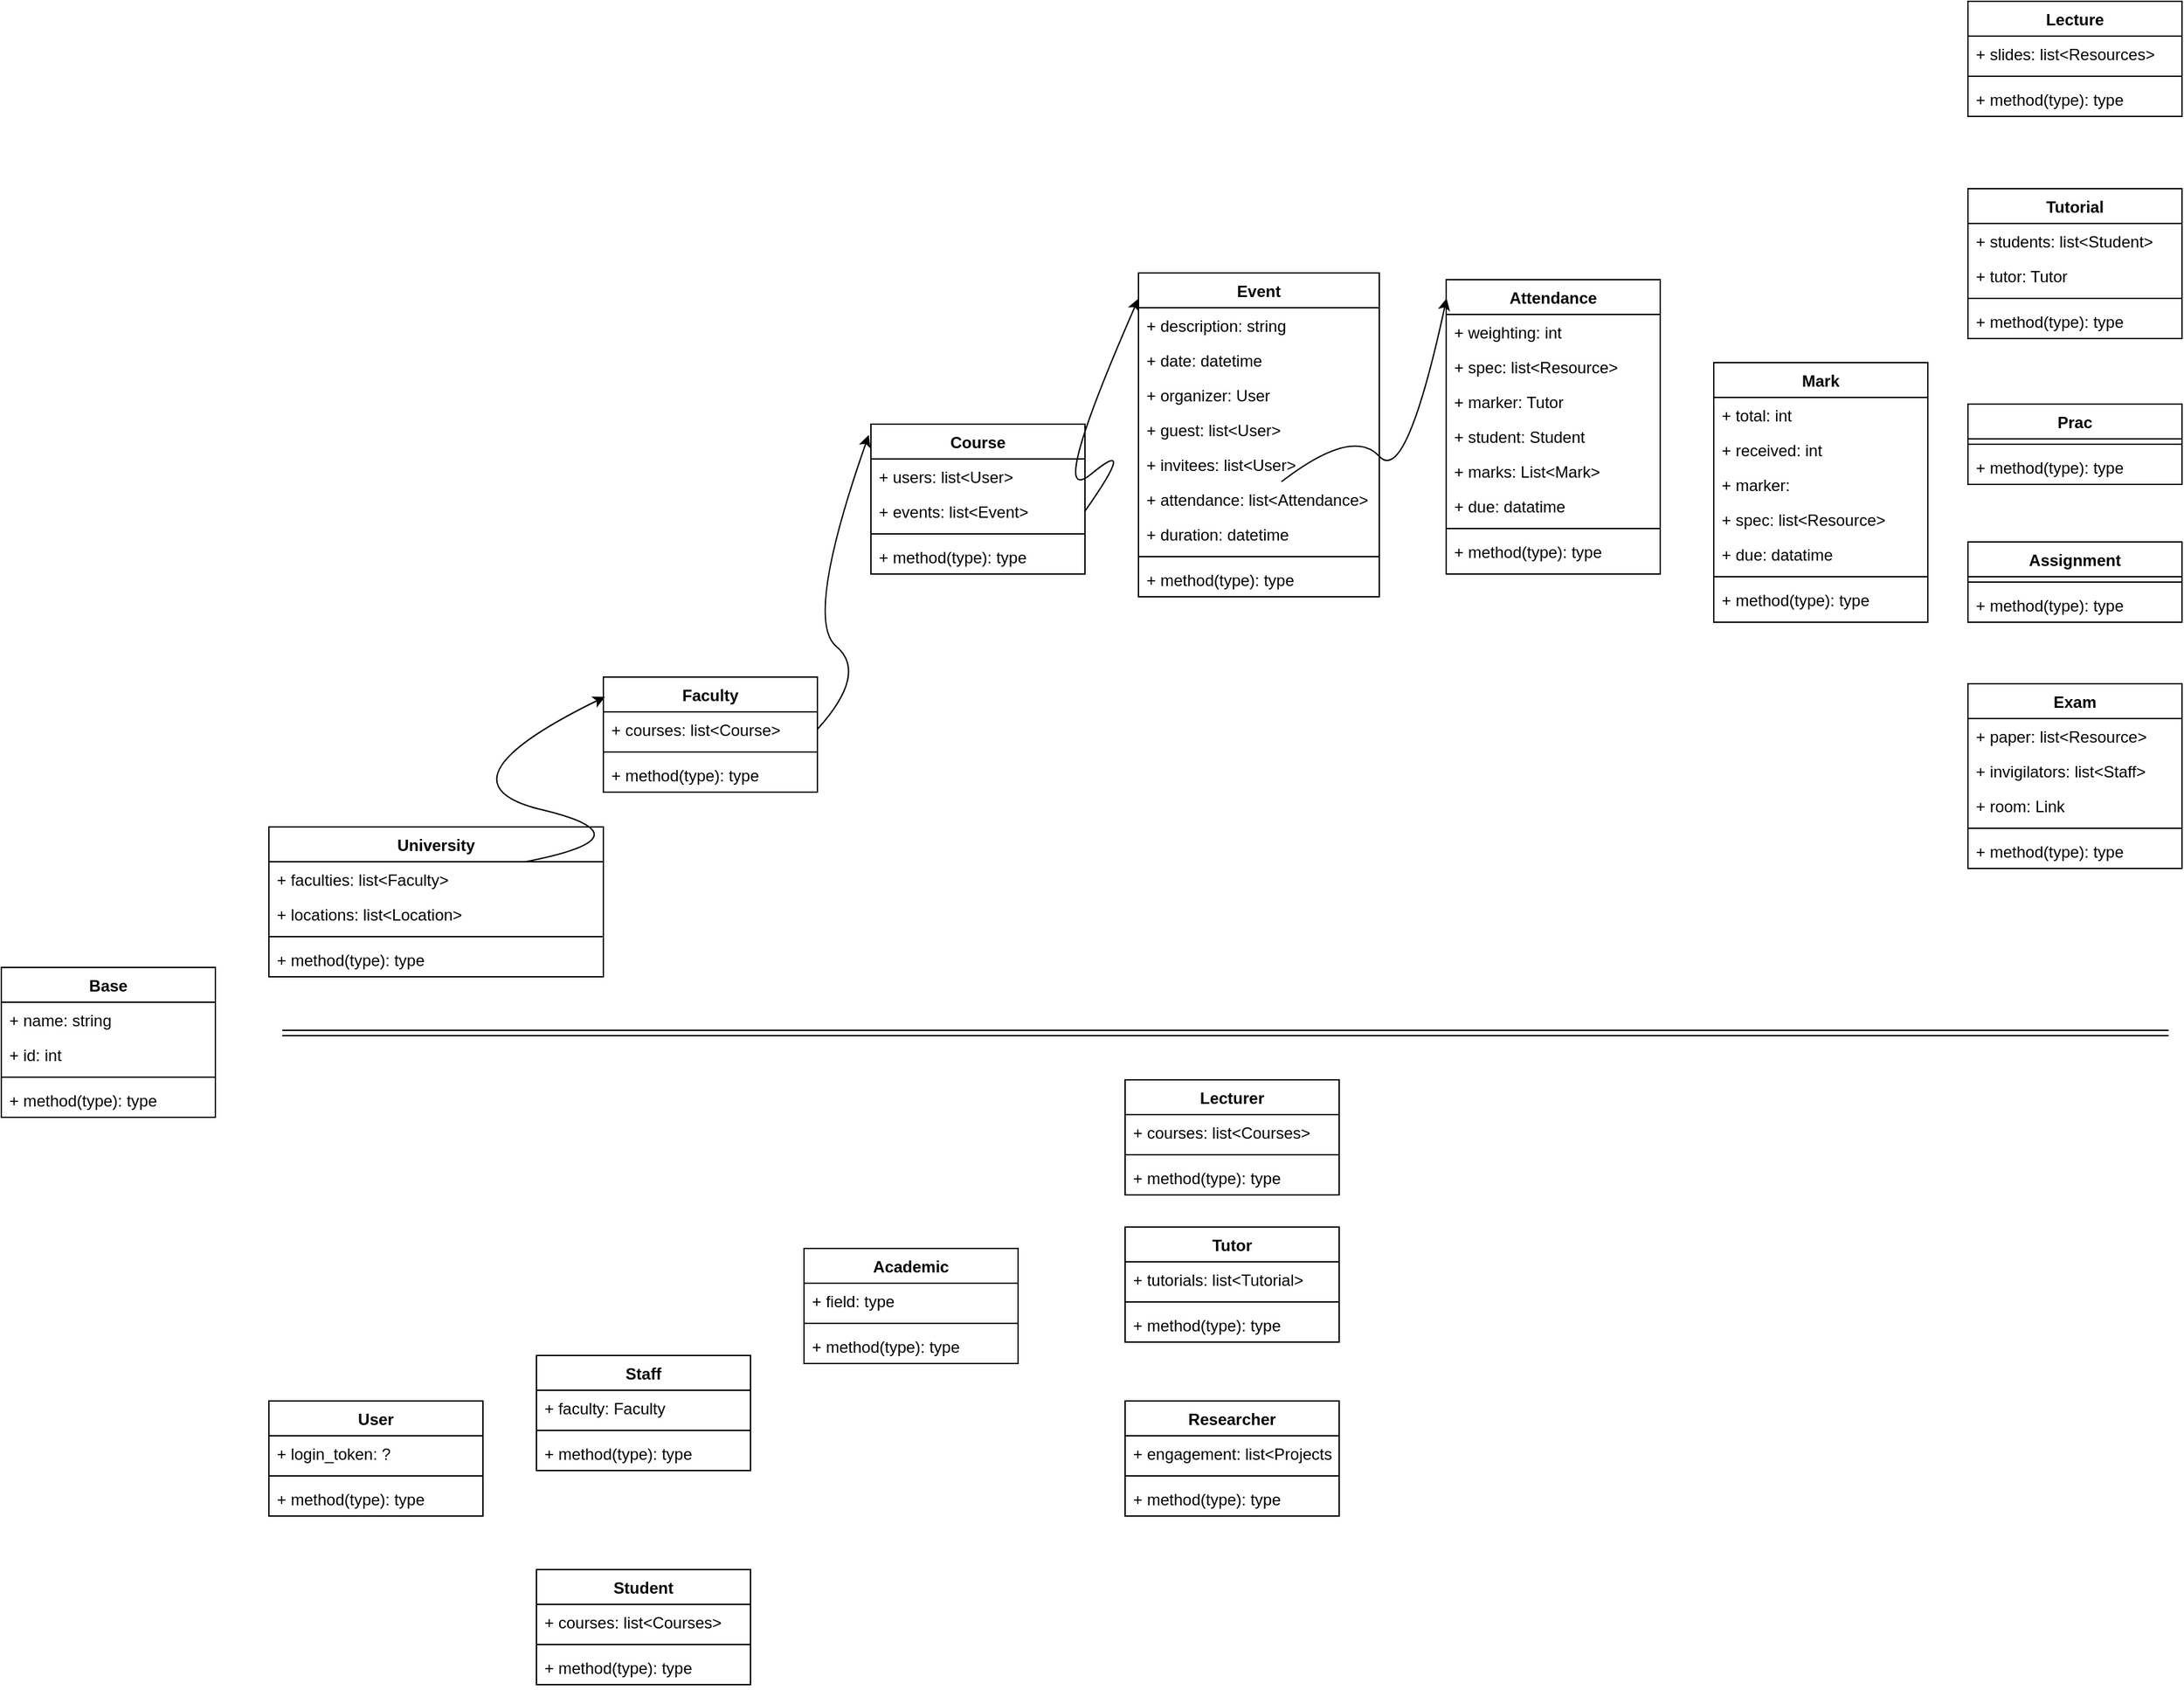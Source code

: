 <mxfile version="15.0.3" type="device"><diagram id="Z7m2M0UvymlKABWu2LTI" name="Page-1"><mxGraphModel dx="2572" dy="2138" grid="1" gridSize="10" guides="1" tooltips="1" connect="1" arrows="1" fold="1" page="1" pageScale="1" pageWidth="850" pageHeight="1100" math="0" shadow="0"><root><mxCell id="0"/><mxCell id="1" parent="0"/><mxCell id="24iyiNX7i6MSbY_-aKnq-56" value="University" style="swimlane;fontStyle=1;align=center;verticalAlign=top;childLayout=stackLayout;horizontal=1;startSize=26;horizontalStack=0;resizeParent=1;resizeParentMax=0;resizeLast=0;collapsible=1;marginBottom=0;" parent="1" vertex="1"><mxGeometry x="-600" y="-155" width="250" height="112" as="geometry"><mxRectangle x="40" y="60" width="90" height="26" as="alternateBounds"/></mxGeometry></mxCell><mxCell id="wfKHw5XFzL0mgUKnKjJF-5" value="+ faculties: list&lt;Faculty&gt;" style="text;strokeColor=none;fillColor=none;align=left;verticalAlign=top;spacingLeft=4;spacingRight=4;overflow=hidden;rotatable=0;points=[[0,0.5],[1,0.5]];portConstraint=eastwest;" parent="24iyiNX7i6MSbY_-aKnq-56" vertex="1"><mxGeometry y="26" width="250" height="26" as="geometry"/></mxCell><mxCell id="wfKHw5XFzL0mgUKnKjJF-6" value="+ locations: list&lt;Location&gt;" style="text;strokeColor=none;fillColor=none;align=left;verticalAlign=top;spacingLeft=4;spacingRight=4;overflow=hidden;rotatable=0;points=[[0,0.5],[1,0.5]];portConstraint=eastwest;" parent="24iyiNX7i6MSbY_-aKnq-56" vertex="1"><mxGeometry y="52" width="250" height="26" as="geometry"/></mxCell><mxCell id="24iyiNX7i6MSbY_-aKnq-58" value="" style="line;strokeWidth=1;fillColor=none;align=left;verticalAlign=middle;spacingTop=-1;spacingLeft=3;spacingRight=3;rotatable=0;labelPosition=right;points=[];portConstraint=eastwest;" parent="24iyiNX7i6MSbY_-aKnq-56" vertex="1"><mxGeometry y="78" width="250" height="8" as="geometry"/></mxCell><mxCell id="24iyiNX7i6MSbY_-aKnq-59" value="+ method(type): type" style="text;strokeColor=none;fillColor=none;align=left;verticalAlign=top;spacingLeft=4;spacingRight=4;overflow=hidden;rotatable=0;points=[[0,0.5],[1,0.5]];portConstraint=eastwest;" parent="24iyiNX7i6MSbY_-aKnq-56" vertex="1"><mxGeometry y="86" width="250" height="26" as="geometry"/></mxCell><mxCell id="wfKHw5XFzL0mgUKnKjJF-11" value="Faculty" style="swimlane;fontStyle=1;align=center;verticalAlign=top;childLayout=stackLayout;horizontal=1;startSize=26;horizontalStack=0;resizeParent=1;resizeParentMax=0;resizeLast=0;collapsible=1;marginBottom=0;" parent="1" vertex="1"><mxGeometry x="-350" y="-267" width="160" height="86" as="geometry"/></mxCell><mxCell id="wfKHw5XFzL0mgUKnKjJF-15" value="+ courses: list&lt;Course&gt;" style="text;strokeColor=none;fillColor=none;align=left;verticalAlign=top;spacingLeft=4;spacingRight=4;overflow=hidden;rotatable=0;points=[[0,0.5],[1,0.5]];portConstraint=eastwest;" parent="wfKHw5XFzL0mgUKnKjJF-11" vertex="1"><mxGeometry y="26" width="160" height="26" as="geometry"/></mxCell><mxCell id="wfKHw5XFzL0mgUKnKjJF-13" value="" style="line;strokeWidth=1;fillColor=none;align=left;verticalAlign=middle;spacingTop=-1;spacingLeft=3;spacingRight=3;rotatable=0;labelPosition=right;points=[];portConstraint=eastwest;" parent="wfKHw5XFzL0mgUKnKjJF-11" vertex="1"><mxGeometry y="52" width="160" height="8" as="geometry"/></mxCell><mxCell id="wfKHw5XFzL0mgUKnKjJF-14" value="+ method(type): type" style="text;strokeColor=none;fillColor=none;align=left;verticalAlign=top;spacingLeft=4;spacingRight=4;overflow=hidden;rotatable=0;points=[[0,0.5],[1,0.5]];portConstraint=eastwest;" parent="wfKHw5XFzL0mgUKnKjJF-11" vertex="1"><mxGeometry y="60" width="160" height="26" as="geometry"/></mxCell><mxCell id="wfKHw5XFzL0mgUKnKjJF-16" value="Event" style="swimlane;fontStyle=1;align=center;verticalAlign=top;childLayout=stackLayout;horizontal=1;startSize=26;horizontalStack=0;resizeParent=1;resizeParentMax=0;resizeLast=0;collapsible=1;marginBottom=0;" parent="1" vertex="1"><mxGeometry x="50" y="-569" width="180" height="242" as="geometry"/></mxCell><mxCell id="wfKHw5XFzL0mgUKnKjJF-29" value="+ description: string" style="text;strokeColor=none;fillColor=none;align=left;verticalAlign=top;spacingLeft=4;spacingRight=4;overflow=hidden;rotatable=0;points=[[0,0.5],[1,0.5]];portConstraint=eastwest;" parent="wfKHw5XFzL0mgUKnKjJF-16" vertex="1"><mxGeometry y="26" width="180" height="26" as="geometry"/></mxCell><mxCell id="wfKHw5XFzL0mgUKnKjJF-30" value="+ date: datetime" style="text;strokeColor=none;fillColor=none;align=left;verticalAlign=top;spacingLeft=4;spacingRight=4;overflow=hidden;rotatable=0;points=[[0,0.5],[1,0.5]];portConstraint=eastwest;" parent="wfKHw5XFzL0mgUKnKjJF-16" vertex="1"><mxGeometry y="52" width="180" height="26" as="geometry"/></mxCell><mxCell id="wfKHw5XFzL0mgUKnKjJF-47" value="+ organizer: User" style="text;strokeColor=none;fillColor=none;align=left;verticalAlign=top;spacingLeft=4;spacingRight=4;overflow=hidden;rotatable=0;points=[[0,0.5],[1,0.5]];portConstraint=eastwest;" parent="wfKHw5XFzL0mgUKnKjJF-16" vertex="1"><mxGeometry y="78" width="180" height="26" as="geometry"/></mxCell><mxCell id="wfKHw5XFzL0mgUKnKjJF-49" value="+ guest: list&lt;User&gt;" style="text;strokeColor=none;fillColor=none;align=left;verticalAlign=top;spacingLeft=4;spacingRight=4;overflow=hidden;rotatable=0;points=[[0,0.5],[1,0.5]];portConstraint=eastwest;" parent="wfKHw5XFzL0mgUKnKjJF-16" vertex="1"><mxGeometry y="104" width="180" height="26" as="geometry"/></mxCell><mxCell id="wfKHw5XFzL0mgUKnKjJF-48" value="+ invitees: list&lt;User&gt;" style="text;strokeColor=none;fillColor=none;align=left;verticalAlign=top;spacingLeft=4;spacingRight=4;overflow=hidden;rotatable=0;points=[[0,0.5],[1,0.5]];portConstraint=eastwest;" parent="wfKHw5XFzL0mgUKnKjJF-16" vertex="1"><mxGeometry y="130" width="180" height="26" as="geometry"/></mxCell><mxCell id="wfKHw5XFzL0mgUKnKjJF-90" value="+ attendance: list&lt;Attendance&gt;" style="text;strokeColor=none;fillColor=none;align=left;verticalAlign=top;spacingLeft=4;spacingRight=4;overflow=hidden;rotatable=0;points=[[0,0.5],[1,0.5]];portConstraint=eastwest;" parent="wfKHw5XFzL0mgUKnKjJF-16" vertex="1"><mxGeometry y="156" width="180" height="26" as="geometry"/></mxCell><mxCell id="wfKHw5XFzL0mgUKnKjJF-107" value="+ duration: datetime" style="text;strokeColor=none;fillColor=none;align=left;verticalAlign=top;spacingLeft=4;spacingRight=4;overflow=hidden;rotatable=0;points=[[0,0.5],[1,0.5]];portConstraint=eastwest;" parent="wfKHw5XFzL0mgUKnKjJF-16" vertex="1"><mxGeometry y="182" width="180" height="26" as="geometry"/></mxCell><mxCell id="wfKHw5XFzL0mgUKnKjJF-18" value="" style="line;strokeWidth=1;fillColor=none;align=left;verticalAlign=middle;spacingTop=-1;spacingLeft=3;spacingRight=3;rotatable=0;labelPosition=right;points=[];portConstraint=eastwest;" parent="wfKHw5XFzL0mgUKnKjJF-16" vertex="1"><mxGeometry y="208" width="180" height="8" as="geometry"/></mxCell><mxCell id="wfKHw5XFzL0mgUKnKjJF-19" value="+ method(type): type" style="text;strokeColor=none;fillColor=none;align=left;verticalAlign=top;spacingLeft=4;spacingRight=4;overflow=hidden;rotatable=0;points=[[0,0.5],[1,0.5]];portConstraint=eastwest;" parent="wfKHw5XFzL0mgUKnKjJF-16" vertex="1"><mxGeometry y="216" width="180" height="26" as="geometry"/></mxCell><mxCell id="wfKHw5XFzL0mgUKnKjJF-20" value="User" style="swimlane;fontStyle=1;align=center;verticalAlign=top;childLayout=stackLayout;horizontal=1;startSize=26;horizontalStack=0;resizeParent=1;resizeParentMax=0;resizeLast=0;collapsible=1;marginBottom=0;direction=east;" parent="1" vertex="1"><mxGeometry x="-600" y="274" width="160" height="86" as="geometry"/></mxCell><mxCell id="wfKHw5XFzL0mgUKnKjJF-28" value="+ login_token: ?" style="text;strokeColor=none;fillColor=none;align=left;verticalAlign=top;spacingLeft=4;spacingRight=4;overflow=hidden;rotatable=0;points=[[0,0.5],[1,0.5]];portConstraint=eastwest;" parent="wfKHw5XFzL0mgUKnKjJF-20" vertex="1"><mxGeometry y="26" width="160" height="26" as="geometry"/></mxCell><mxCell id="wfKHw5XFzL0mgUKnKjJF-22" value="" style="line;strokeWidth=1;fillColor=none;align=left;verticalAlign=middle;spacingTop=-1;spacingLeft=3;spacingRight=3;rotatable=0;labelPosition=right;points=[];portConstraint=eastwest;" parent="wfKHw5XFzL0mgUKnKjJF-20" vertex="1"><mxGeometry y="52" width="160" height="8" as="geometry"/></mxCell><mxCell id="wfKHw5XFzL0mgUKnKjJF-23" value="+ method(type): type" style="text;strokeColor=none;fillColor=none;align=left;verticalAlign=top;spacingLeft=4;spacingRight=4;overflow=hidden;rotatable=0;points=[[0,0.5],[1,0.5]];portConstraint=eastwest;" parent="wfKHw5XFzL0mgUKnKjJF-20" vertex="1"><mxGeometry y="60" width="160" height="26" as="geometry"/></mxCell><mxCell id="wfKHw5XFzL0mgUKnKjJF-24" value="Course" style="swimlane;fontStyle=1;align=center;verticalAlign=top;childLayout=stackLayout;horizontal=1;startSize=26;horizontalStack=0;resizeParent=1;resizeParentMax=0;resizeLast=0;collapsible=1;marginBottom=0;" parent="1" vertex="1"><mxGeometry x="-150" y="-456" width="160" height="112" as="geometry"/></mxCell><mxCell id="wfKHw5XFzL0mgUKnKjJF-91" value="+ users: list&lt;User&gt;" style="text;strokeColor=none;fillColor=none;align=left;verticalAlign=top;spacingLeft=4;spacingRight=4;overflow=hidden;rotatable=0;points=[[0,0.5],[1,0.5]];portConstraint=eastwest;" parent="wfKHw5XFzL0mgUKnKjJF-24" vertex="1"><mxGeometry y="26" width="160" height="26" as="geometry"/></mxCell><mxCell id="wfKHw5XFzL0mgUKnKjJF-92" value="+ events: list&lt;Event&gt;" style="text;strokeColor=none;fillColor=none;align=left;verticalAlign=top;spacingLeft=4;spacingRight=4;overflow=hidden;rotatable=0;points=[[0,0.5],[1,0.5]];portConstraint=eastwest;" parent="wfKHw5XFzL0mgUKnKjJF-24" vertex="1"><mxGeometry y="52" width="160" height="26" as="geometry"/></mxCell><mxCell id="wfKHw5XFzL0mgUKnKjJF-26" value="" style="line;strokeWidth=1;fillColor=none;align=left;verticalAlign=middle;spacingTop=-1;spacingLeft=3;spacingRight=3;rotatable=0;labelPosition=right;points=[];portConstraint=eastwest;" parent="wfKHw5XFzL0mgUKnKjJF-24" vertex="1"><mxGeometry y="78" width="160" height="8" as="geometry"/></mxCell><mxCell id="wfKHw5XFzL0mgUKnKjJF-27" value="+ method(type): type" style="text;strokeColor=none;fillColor=none;align=left;verticalAlign=top;spacingLeft=4;spacingRight=4;overflow=hidden;rotatable=0;points=[[0,0.5],[1,0.5]];portConstraint=eastwest;" parent="wfKHw5XFzL0mgUKnKjJF-24" vertex="1"><mxGeometry y="86" width="160" height="26" as="geometry"/></mxCell><mxCell id="wfKHw5XFzL0mgUKnKjJF-31" value="Researcher" style="swimlane;fontStyle=1;align=center;verticalAlign=top;childLayout=stackLayout;horizontal=1;startSize=26;horizontalStack=0;resizeParent=1;resizeParentMax=0;resizeLast=0;collapsible=1;marginBottom=0;" parent="1" vertex="1"><mxGeometry x="40" y="274" width="160" height="86" as="geometry"/></mxCell><mxCell id="wfKHw5XFzL0mgUKnKjJF-32" value="+ engagement: list&lt;Projects&gt;" style="text;strokeColor=none;fillColor=none;align=left;verticalAlign=top;spacingLeft=4;spacingRight=4;overflow=hidden;rotatable=0;points=[[0,0.5],[1,0.5]];portConstraint=eastwest;" parent="wfKHw5XFzL0mgUKnKjJF-31" vertex="1"><mxGeometry y="26" width="160" height="26" as="geometry"/></mxCell><mxCell id="wfKHw5XFzL0mgUKnKjJF-33" value="" style="line;strokeWidth=1;fillColor=none;align=left;verticalAlign=middle;spacingTop=-1;spacingLeft=3;spacingRight=3;rotatable=0;labelPosition=right;points=[];portConstraint=eastwest;" parent="wfKHw5XFzL0mgUKnKjJF-31" vertex="1"><mxGeometry y="52" width="160" height="8" as="geometry"/></mxCell><mxCell id="wfKHw5XFzL0mgUKnKjJF-34" value="+ method(type): type" style="text;strokeColor=none;fillColor=none;align=left;verticalAlign=top;spacingLeft=4;spacingRight=4;overflow=hidden;rotatable=0;points=[[0,0.5],[1,0.5]];portConstraint=eastwest;" parent="wfKHw5XFzL0mgUKnKjJF-31" vertex="1"><mxGeometry y="60" width="160" height="26" as="geometry"/></mxCell><mxCell id="wfKHw5XFzL0mgUKnKjJF-35" value="Academic" style="swimlane;fontStyle=1;align=center;verticalAlign=top;childLayout=stackLayout;horizontal=1;startSize=26;horizontalStack=0;resizeParent=1;resizeParentMax=0;resizeLast=0;collapsible=1;marginBottom=0;" parent="1" vertex="1"><mxGeometry x="-200" y="160" width="160" height="86" as="geometry"/></mxCell><mxCell id="wfKHw5XFzL0mgUKnKjJF-36" value="+ field: type" style="text;strokeColor=none;fillColor=none;align=left;verticalAlign=top;spacingLeft=4;spacingRight=4;overflow=hidden;rotatable=0;points=[[0,0.5],[1,0.5]];portConstraint=eastwest;" parent="wfKHw5XFzL0mgUKnKjJF-35" vertex="1"><mxGeometry y="26" width="160" height="26" as="geometry"/></mxCell><mxCell id="wfKHw5XFzL0mgUKnKjJF-37" value="" style="line;strokeWidth=1;fillColor=none;align=left;verticalAlign=middle;spacingTop=-1;spacingLeft=3;spacingRight=3;rotatable=0;labelPosition=right;points=[];portConstraint=eastwest;" parent="wfKHw5XFzL0mgUKnKjJF-35" vertex="1"><mxGeometry y="52" width="160" height="8" as="geometry"/></mxCell><mxCell id="wfKHw5XFzL0mgUKnKjJF-38" value="+ method(type): type" style="text;strokeColor=none;fillColor=none;align=left;verticalAlign=top;spacingLeft=4;spacingRight=4;overflow=hidden;rotatable=0;points=[[0,0.5],[1,0.5]];portConstraint=eastwest;" parent="wfKHw5XFzL0mgUKnKjJF-35" vertex="1"><mxGeometry y="60" width="160" height="26" as="geometry"/></mxCell><mxCell id="wfKHw5XFzL0mgUKnKjJF-39" value="Staff" style="swimlane;fontStyle=1;align=center;verticalAlign=top;childLayout=stackLayout;horizontal=1;startSize=26;horizontalStack=0;resizeParent=1;resizeParentMax=0;resizeLast=0;collapsible=1;marginBottom=0;" parent="1" vertex="1"><mxGeometry x="-400" y="240" width="160" height="86" as="geometry"/></mxCell><mxCell id="wfKHw5XFzL0mgUKnKjJF-40" value="+ faculty: Faculty" style="text;strokeColor=none;fillColor=none;align=left;verticalAlign=top;spacingLeft=4;spacingRight=4;overflow=hidden;rotatable=0;points=[[0,0.5],[1,0.5]];portConstraint=eastwest;" parent="wfKHw5XFzL0mgUKnKjJF-39" vertex="1"><mxGeometry y="26" width="160" height="26" as="geometry"/></mxCell><mxCell id="wfKHw5XFzL0mgUKnKjJF-41" value="" style="line;strokeWidth=1;fillColor=none;align=left;verticalAlign=middle;spacingTop=-1;spacingLeft=3;spacingRight=3;rotatable=0;labelPosition=right;points=[];portConstraint=eastwest;" parent="wfKHw5XFzL0mgUKnKjJF-39" vertex="1"><mxGeometry y="52" width="160" height="8" as="geometry"/></mxCell><mxCell id="wfKHw5XFzL0mgUKnKjJF-42" value="+ method(type): type" style="text;strokeColor=none;fillColor=none;align=left;verticalAlign=top;spacingLeft=4;spacingRight=4;overflow=hidden;rotatable=0;points=[[0,0.5],[1,0.5]];portConstraint=eastwest;" parent="wfKHw5XFzL0mgUKnKjJF-39" vertex="1"><mxGeometry y="60" width="160" height="26" as="geometry"/></mxCell><mxCell id="wfKHw5XFzL0mgUKnKjJF-43" value="Tutorial" style="swimlane;fontStyle=1;align=center;verticalAlign=top;childLayout=stackLayout;horizontal=1;startSize=26;horizontalStack=0;resizeParent=1;resizeParentMax=0;resizeLast=0;collapsible=1;marginBottom=0;" parent="1" vertex="1"><mxGeometry x="670" y="-632" width="160" height="112" as="geometry"/></mxCell><mxCell id="wfKHw5XFzL0mgUKnKjJF-44" value="+ students: list&lt;Student&gt;" style="text;strokeColor=none;fillColor=none;align=left;verticalAlign=top;spacingLeft=4;spacingRight=4;overflow=hidden;rotatable=0;points=[[0,0.5],[1,0.5]];portConstraint=eastwest;" parent="wfKHw5XFzL0mgUKnKjJF-43" vertex="1"><mxGeometry y="26" width="160" height="26" as="geometry"/></mxCell><mxCell id="wfKHw5XFzL0mgUKnKjJF-82" value="+ tutor: Tutor" style="text;strokeColor=none;fillColor=none;align=left;verticalAlign=top;spacingLeft=4;spacingRight=4;overflow=hidden;rotatable=0;points=[[0,0.5],[1,0.5]];portConstraint=eastwest;" parent="wfKHw5XFzL0mgUKnKjJF-43" vertex="1"><mxGeometry y="52" width="160" height="26" as="geometry"/></mxCell><mxCell id="wfKHw5XFzL0mgUKnKjJF-45" value="" style="line;strokeWidth=1;fillColor=none;align=left;verticalAlign=middle;spacingTop=-1;spacingLeft=3;spacingRight=3;rotatable=0;labelPosition=right;points=[];portConstraint=eastwest;" parent="wfKHw5XFzL0mgUKnKjJF-43" vertex="1"><mxGeometry y="78" width="160" height="8" as="geometry"/></mxCell><mxCell id="wfKHw5XFzL0mgUKnKjJF-46" value="+ method(type): type" style="text;strokeColor=none;fillColor=none;align=left;verticalAlign=top;spacingLeft=4;spacingRight=4;overflow=hidden;rotatable=0;points=[[0,0.5],[1,0.5]];portConstraint=eastwest;" parent="wfKHw5XFzL0mgUKnKjJF-43" vertex="1"><mxGeometry y="86" width="160" height="26" as="geometry"/></mxCell><mxCell id="wfKHw5XFzL0mgUKnKjJF-53" value="Lecturer" style="swimlane;fontStyle=1;align=center;verticalAlign=top;childLayout=stackLayout;horizontal=1;startSize=26;horizontalStack=0;resizeParent=1;resizeParentMax=0;resizeLast=0;collapsible=1;marginBottom=0;" parent="1" vertex="1"><mxGeometry x="40" y="34" width="160" height="86" as="geometry"/></mxCell><mxCell id="wfKHw5XFzL0mgUKnKjJF-57" value="+ courses: list&lt;Courses&gt;" style="text;strokeColor=none;fillColor=none;align=left;verticalAlign=top;spacingLeft=4;spacingRight=4;overflow=hidden;rotatable=0;points=[[0,0.5],[1,0.5]];portConstraint=eastwest;" parent="wfKHw5XFzL0mgUKnKjJF-53" vertex="1"><mxGeometry y="26" width="160" height="26" as="geometry"/></mxCell><mxCell id="wfKHw5XFzL0mgUKnKjJF-55" value="" style="line;strokeWidth=1;fillColor=none;align=left;verticalAlign=middle;spacingTop=-1;spacingLeft=3;spacingRight=3;rotatable=0;labelPosition=right;points=[];portConstraint=eastwest;" parent="wfKHw5XFzL0mgUKnKjJF-53" vertex="1"><mxGeometry y="52" width="160" height="8" as="geometry"/></mxCell><mxCell id="wfKHw5XFzL0mgUKnKjJF-56" value="+ method(type): type" style="text;strokeColor=none;fillColor=none;align=left;verticalAlign=top;spacingLeft=4;spacingRight=4;overflow=hidden;rotatable=0;points=[[0,0.5],[1,0.5]];portConstraint=eastwest;" parent="wfKHw5XFzL0mgUKnKjJF-53" vertex="1"><mxGeometry y="60" width="160" height="26" as="geometry"/></mxCell><mxCell id="wfKHw5XFzL0mgUKnKjJF-58" value="Student" style="swimlane;fontStyle=1;align=center;verticalAlign=top;childLayout=stackLayout;horizontal=1;startSize=26;horizontalStack=0;resizeParent=1;resizeParentMax=0;resizeLast=0;collapsible=1;marginBottom=0;" parent="1" vertex="1"><mxGeometry x="-400" y="400" width="160" height="86" as="geometry"/></mxCell><mxCell id="wfKHw5XFzL0mgUKnKjJF-59" value="+ courses: list&lt;Courses&gt;" style="text;strokeColor=none;fillColor=none;align=left;verticalAlign=top;spacingLeft=4;spacingRight=4;overflow=hidden;rotatable=0;points=[[0,0.5],[1,0.5]];portConstraint=eastwest;" parent="wfKHw5XFzL0mgUKnKjJF-58" vertex="1"><mxGeometry y="26" width="160" height="26" as="geometry"/></mxCell><mxCell id="wfKHw5XFzL0mgUKnKjJF-60" value="" style="line;strokeWidth=1;fillColor=none;align=left;verticalAlign=middle;spacingTop=-1;spacingLeft=3;spacingRight=3;rotatable=0;labelPosition=right;points=[];portConstraint=eastwest;" parent="wfKHw5XFzL0mgUKnKjJF-58" vertex="1"><mxGeometry y="52" width="160" height="8" as="geometry"/></mxCell><mxCell id="wfKHw5XFzL0mgUKnKjJF-61" value="+ method(type): type" style="text;strokeColor=none;fillColor=none;align=left;verticalAlign=top;spacingLeft=4;spacingRight=4;overflow=hidden;rotatable=0;points=[[0,0.5],[1,0.5]];portConstraint=eastwest;" parent="wfKHw5XFzL0mgUKnKjJF-58" vertex="1"><mxGeometry y="60" width="160" height="26" as="geometry"/></mxCell><mxCell id="wfKHw5XFzL0mgUKnKjJF-62" value="Exam" style="swimlane;fontStyle=1;align=center;verticalAlign=top;childLayout=stackLayout;horizontal=1;startSize=26;horizontalStack=0;resizeParent=1;resizeParentMax=0;resizeLast=0;collapsible=1;marginBottom=0;" parent="1" vertex="1"><mxGeometry x="670" y="-262" width="160" height="138" as="geometry"/></mxCell><mxCell id="wfKHw5XFzL0mgUKnKjJF-63" value="+ paper: list&lt;Resource&gt;" style="text;strokeColor=none;fillColor=none;align=left;verticalAlign=top;spacingLeft=4;spacingRight=4;overflow=hidden;rotatable=0;points=[[0,0.5],[1,0.5]];portConstraint=eastwest;" parent="wfKHw5XFzL0mgUKnKjJF-62" vertex="1"><mxGeometry y="26" width="160" height="26" as="geometry"/></mxCell><mxCell id="wfKHw5XFzL0mgUKnKjJF-75" value="+ invigilators: list&lt;Staff&gt;" style="text;strokeColor=none;fillColor=none;align=left;verticalAlign=top;spacingLeft=4;spacingRight=4;overflow=hidden;rotatable=0;points=[[0,0.5],[1,0.5]];portConstraint=eastwest;" parent="wfKHw5XFzL0mgUKnKjJF-62" vertex="1"><mxGeometry y="52" width="160" height="26" as="geometry"/></mxCell><mxCell id="wfKHw5XFzL0mgUKnKjJF-76" value="+ room: Link" style="text;strokeColor=none;fillColor=none;align=left;verticalAlign=top;spacingLeft=4;spacingRight=4;overflow=hidden;rotatable=0;points=[[0,0.5],[1,0.5]];portConstraint=eastwest;" parent="wfKHw5XFzL0mgUKnKjJF-62" vertex="1"><mxGeometry y="78" width="160" height="26" as="geometry"/></mxCell><mxCell id="wfKHw5XFzL0mgUKnKjJF-64" value="" style="line;strokeWidth=1;fillColor=none;align=left;verticalAlign=middle;spacingTop=-1;spacingLeft=3;spacingRight=3;rotatable=0;labelPosition=right;points=[];portConstraint=eastwest;" parent="wfKHw5XFzL0mgUKnKjJF-62" vertex="1"><mxGeometry y="104" width="160" height="8" as="geometry"/></mxCell><mxCell id="wfKHw5XFzL0mgUKnKjJF-65" value="+ method(type): type" style="text;strokeColor=none;fillColor=none;align=left;verticalAlign=top;spacingLeft=4;spacingRight=4;overflow=hidden;rotatable=0;points=[[0,0.5],[1,0.5]];portConstraint=eastwest;" parent="wfKHw5XFzL0mgUKnKjJF-62" vertex="1"><mxGeometry y="112" width="160" height="26" as="geometry"/></mxCell><mxCell id="wfKHw5XFzL0mgUKnKjJF-66" value="Lecture" style="swimlane;fontStyle=1;align=center;verticalAlign=top;childLayout=stackLayout;horizontal=1;startSize=26;horizontalStack=0;resizeParent=1;resizeParentMax=0;resizeLast=0;collapsible=1;marginBottom=0;" parent="1" vertex="1"><mxGeometry x="670" y="-772" width="160" height="86" as="geometry"/></mxCell><mxCell id="wfKHw5XFzL0mgUKnKjJF-74" value="+ slides: list&lt;Resources&gt;" style="text;strokeColor=none;fillColor=none;align=left;verticalAlign=top;spacingLeft=4;spacingRight=4;overflow=hidden;rotatable=0;points=[[0,0.5],[1,0.5]];portConstraint=eastwest;" parent="wfKHw5XFzL0mgUKnKjJF-66" vertex="1"><mxGeometry y="26" width="160" height="26" as="geometry"/></mxCell><mxCell id="wfKHw5XFzL0mgUKnKjJF-68" value="" style="line;strokeWidth=1;fillColor=none;align=left;verticalAlign=middle;spacingTop=-1;spacingLeft=3;spacingRight=3;rotatable=0;labelPosition=right;points=[];portConstraint=eastwest;" parent="wfKHw5XFzL0mgUKnKjJF-66" vertex="1"><mxGeometry y="52" width="160" height="8" as="geometry"/></mxCell><mxCell id="wfKHw5XFzL0mgUKnKjJF-69" value="+ method(type): type" style="text;strokeColor=none;fillColor=none;align=left;verticalAlign=top;spacingLeft=4;spacingRight=4;overflow=hidden;rotatable=0;points=[[0,0.5],[1,0.5]];portConstraint=eastwest;" parent="wfKHw5XFzL0mgUKnKjJF-66" vertex="1"><mxGeometry y="60" width="160" height="26" as="geometry"/></mxCell><mxCell id="wfKHw5XFzL0mgUKnKjJF-70" value="Prac" style="swimlane;fontStyle=1;align=center;verticalAlign=top;childLayout=stackLayout;horizontal=1;startSize=26;horizontalStack=0;resizeParent=1;resizeParentMax=0;resizeLast=0;collapsible=1;marginBottom=0;" parent="1" vertex="1"><mxGeometry x="670" y="-471" width="160" height="60" as="geometry"/></mxCell><mxCell id="wfKHw5XFzL0mgUKnKjJF-72" value="" style="line;strokeWidth=1;fillColor=none;align=left;verticalAlign=middle;spacingTop=-1;spacingLeft=3;spacingRight=3;rotatable=0;labelPosition=right;points=[];portConstraint=eastwest;" parent="wfKHw5XFzL0mgUKnKjJF-70" vertex="1"><mxGeometry y="26" width="160" height="8" as="geometry"/></mxCell><mxCell id="wfKHw5XFzL0mgUKnKjJF-73" value="+ method(type): type" style="text;strokeColor=none;fillColor=none;align=left;verticalAlign=top;spacingLeft=4;spacingRight=4;overflow=hidden;rotatable=0;points=[[0,0.5],[1,0.5]];portConstraint=eastwest;" parent="wfKHw5XFzL0mgUKnKjJF-70" vertex="1"><mxGeometry y="34" width="160" height="26" as="geometry"/></mxCell><mxCell id="wfKHw5XFzL0mgUKnKjJF-77" value="Tutor" style="swimlane;fontStyle=1;align=center;verticalAlign=top;childLayout=stackLayout;horizontal=1;startSize=26;horizontalStack=0;resizeParent=1;resizeParentMax=0;resizeLast=0;collapsible=1;marginBottom=0;" parent="1" vertex="1"><mxGeometry x="40" y="144" width="160" height="86" as="geometry"/></mxCell><mxCell id="wfKHw5XFzL0mgUKnKjJF-78" value="+ tutorials: list&lt;Tutorial&gt;" style="text;strokeColor=none;fillColor=none;align=left;verticalAlign=top;spacingLeft=4;spacingRight=4;overflow=hidden;rotatable=0;points=[[0,0.5],[1,0.5]];portConstraint=eastwest;" parent="wfKHw5XFzL0mgUKnKjJF-77" vertex="1"><mxGeometry y="26" width="160" height="26" as="geometry"/></mxCell><mxCell id="wfKHw5XFzL0mgUKnKjJF-79" value="" style="line;strokeWidth=1;fillColor=none;align=left;verticalAlign=middle;spacingTop=-1;spacingLeft=3;spacingRight=3;rotatable=0;labelPosition=right;points=[];portConstraint=eastwest;" parent="wfKHw5XFzL0mgUKnKjJF-77" vertex="1"><mxGeometry y="52" width="160" height="8" as="geometry"/></mxCell><mxCell id="wfKHw5XFzL0mgUKnKjJF-80" value="+ method(type): type" style="text;strokeColor=none;fillColor=none;align=left;verticalAlign=top;spacingLeft=4;spacingRight=4;overflow=hidden;rotatable=0;points=[[0,0.5],[1,0.5]];portConstraint=eastwest;" parent="wfKHw5XFzL0mgUKnKjJF-77" vertex="1"><mxGeometry y="60" width="160" height="26" as="geometry"/></mxCell><mxCell id="wfKHw5XFzL0mgUKnKjJF-93" value="Mark" style="swimlane;fontStyle=1;align=center;verticalAlign=top;childLayout=stackLayout;horizontal=1;startSize=26;horizontalStack=0;resizeParent=1;resizeParentMax=0;resizeLast=0;collapsible=1;marginBottom=0;" parent="1" vertex="1"><mxGeometry x="480" y="-502" width="160" height="194" as="geometry"/></mxCell><mxCell id="v-UyUQ-DKndkXSaEmVna-23" value="+ total: int" style="text;strokeColor=none;fillColor=none;align=left;verticalAlign=top;spacingLeft=4;spacingRight=4;overflow=hidden;rotatable=0;points=[[0,0.5],[1,0.5]];portConstraint=eastwest;" vertex="1" parent="wfKHw5XFzL0mgUKnKjJF-93"><mxGeometry y="26" width="160" height="26" as="geometry"/></mxCell><mxCell id="v-UyUQ-DKndkXSaEmVna-24" value="+ received: int" style="text;strokeColor=none;fillColor=none;align=left;verticalAlign=top;spacingLeft=4;spacingRight=4;overflow=hidden;rotatable=0;points=[[0,0.5],[1,0.5]];portConstraint=eastwest;" vertex="1" parent="wfKHw5XFzL0mgUKnKjJF-93"><mxGeometry y="52" width="160" height="26" as="geometry"/></mxCell><mxCell id="v-UyUQ-DKndkXSaEmVna-25" value="+ marker: " style="text;strokeColor=none;fillColor=none;align=left;verticalAlign=top;spacingLeft=4;spacingRight=4;overflow=hidden;rotatable=0;points=[[0,0.5],[1,0.5]];portConstraint=eastwest;" vertex="1" parent="wfKHw5XFzL0mgUKnKjJF-93"><mxGeometry y="78" width="160" height="26" as="geometry"/></mxCell><mxCell id="wfKHw5XFzL0mgUKnKjJF-98" value="+ spec: list&lt;Resource&gt;" style="text;strokeColor=none;fillColor=none;align=left;verticalAlign=top;spacingLeft=4;spacingRight=4;overflow=hidden;rotatable=0;points=[[0,0.5],[1,0.5]];portConstraint=eastwest;" parent="wfKHw5XFzL0mgUKnKjJF-93" vertex="1"><mxGeometry y="104" width="160" height="26" as="geometry"/></mxCell><mxCell id="wfKHw5XFzL0mgUKnKjJF-103" value="+ due: datatime" style="text;strokeColor=none;fillColor=none;align=left;verticalAlign=top;spacingLeft=4;spacingRight=4;overflow=hidden;rotatable=0;points=[[0,0.5],[1,0.5]];portConstraint=eastwest;" parent="wfKHw5XFzL0mgUKnKjJF-93" vertex="1"><mxGeometry y="130" width="160" height="26" as="geometry"/></mxCell><mxCell id="wfKHw5XFzL0mgUKnKjJF-95" value="" style="line;strokeWidth=1;fillColor=none;align=left;verticalAlign=middle;spacingTop=-1;spacingLeft=3;spacingRight=3;rotatable=0;labelPosition=right;points=[];portConstraint=eastwest;" parent="wfKHw5XFzL0mgUKnKjJF-93" vertex="1"><mxGeometry y="156" width="160" height="8" as="geometry"/></mxCell><mxCell id="zPRtSGRBhxnMRJaKzsY2-1" value="+ method(type): type" style="text;strokeColor=none;fillColor=none;align=left;verticalAlign=top;spacingLeft=4;spacingRight=4;overflow=hidden;rotatable=0;points=[[0,0.5],[1,0.5]];portConstraint=eastwest;" parent="wfKHw5XFzL0mgUKnKjJF-93" vertex="1"><mxGeometry y="164" width="160" height="30" as="geometry"/></mxCell><mxCell id="wfKHw5XFzL0mgUKnKjJF-99" value="Assignment" style="swimlane;fontStyle=1;align=center;verticalAlign=top;childLayout=stackLayout;horizontal=1;startSize=26;horizontalStack=0;resizeParent=1;resizeParentMax=0;resizeLast=0;collapsible=1;marginBottom=0;" parent="1" vertex="1"><mxGeometry x="670" y="-368" width="160" height="60" as="geometry"/></mxCell><mxCell id="wfKHw5XFzL0mgUKnKjJF-101" value="" style="line;strokeWidth=1;fillColor=none;align=left;verticalAlign=middle;spacingTop=-1;spacingLeft=3;spacingRight=3;rotatable=0;labelPosition=right;points=[];portConstraint=eastwest;" parent="wfKHw5XFzL0mgUKnKjJF-99" vertex="1"><mxGeometry y="26" width="160" height="8" as="geometry"/></mxCell><mxCell id="wfKHw5XFzL0mgUKnKjJF-102" value="+ method(type): type" style="text;strokeColor=none;fillColor=none;align=left;verticalAlign=top;spacingLeft=4;spacingRight=4;overflow=hidden;rotatable=0;points=[[0,0.5],[1,0.5]];portConstraint=eastwest;" parent="wfKHw5XFzL0mgUKnKjJF-99" vertex="1"><mxGeometry y="34" width="160" height="26" as="geometry"/></mxCell><mxCell id="wfKHw5XFzL0mgUKnKjJF-108" value="" style="shape=link;html=1;" parent="1" edge="1"><mxGeometry width="100" relative="1" as="geometry"><mxPoint x="-590" y="-1" as="sourcePoint"/><mxPoint x="820" y="-1" as="targetPoint"/></mxGeometry></mxCell><mxCell id="zPRtSGRBhxnMRJaKzsY2-2" value="Base" style="swimlane;fontStyle=1;align=center;verticalAlign=top;childLayout=stackLayout;horizontal=1;startSize=26;horizontalStack=0;resizeParent=1;resizeParentMax=0;resizeLast=0;collapsible=1;marginBottom=0;direction=east;" parent="1" vertex="1"><mxGeometry x="-800" y="-50" width="160" height="112" as="geometry"/></mxCell><mxCell id="zPRtSGRBhxnMRJaKzsY2-3" value="+ name: string" style="text;strokeColor=none;fillColor=none;align=left;verticalAlign=top;spacingLeft=4;spacingRight=4;overflow=hidden;rotatable=0;points=[[0,0.5],[1,0.5]];portConstraint=eastwest;" parent="zPRtSGRBhxnMRJaKzsY2-2" vertex="1"><mxGeometry y="26" width="160" height="26" as="geometry"/></mxCell><mxCell id="zPRtSGRBhxnMRJaKzsY2-4" value="+ id: int" style="text;strokeColor=none;fillColor=none;align=left;verticalAlign=top;spacingLeft=4;spacingRight=4;overflow=hidden;rotatable=0;points=[[0,0.5],[1,0.5]];portConstraint=eastwest;" parent="zPRtSGRBhxnMRJaKzsY2-2" vertex="1"><mxGeometry y="52" width="160" height="26" as="geometry"/></mxCell><mxCell id="zPRtSGRBhxnMRJaKzsY2-5" value="" style="line;strokeWidth=1;fillColor=none;align=left;verticalAlign=middle;spacingTop=-1;spacingLeft=3;spacingRight=3;rotatable=0;labelPosition=right;points=[];portConstraint=eastwest;" parent="zPRtSGRBhxnMRJaKzsY2-2" vertex="1"><mxGeometry y="78" width="160" height="8" as="geometry"/></mxCell><mxCell id="zPRtSGRBhxnMRJaKzsY2-6" value="+ method(type): type" style="text;strokeColor=none;fillColor=none;align=left;verticalAlign=top;spacingLeft=4;spacingRight=4;overflow=hidden;rotatable=0;points=[[0,0.5],[1,0.5]];portConstraint=eastwest;" parent="zPRtSGRBhxnMRJaKzsY2-2" vertex="1"><mxGeometry y="86" width="160" height="26" as="geometry"/></mxCell><mxCell id="v-UyUQ-DKndkXSaEmVna-2" value="" style="curved=1;endArrow=classic;html=1;exitX=1;exitY=0.5;exitDx=0;exitDy=0;entryX=-0.01;entryY=0.072;entryDx=0;entryDy=0;entryPerimeter=0;" edge="1" parent="1" source="wfKHw5XFzL0mgUKnKjJF-15" target="wfKHw5XFzL0mgUKnKjJF-24"><mxGeometry width="50" height="50" relative="1" as="geometry"><mxPoint x="160" y="-20" as="sourcePoint"/><mxPoint x="210" y="-70" as="targetPoint"/><Array as="points"><mxPoint x="-152" y="-270"/><mxPoint x="-200" y="-310"/></Array></mxGeometry></mxCell><mxCell id="v-UyUQ-DKndkXSaEmVna-3" value="" style="curved=1;endArrow=classic;html=1;entryX=0.008;entryY=0.171;entryDx=0;entryDy=0;entryPerimeter=0;" edge="1" parent="1" source="wfKHw5XFzL0mgUKnKjJF-5" target="wfKHw5XFzL0mgUKnKjJF-11"><mxGeometry width="50" height="50" relative="1" as="geometry"><mxPoint x="-350" y="-105.68" as="sourcePoint"/><mxPoint x="-311.6" y="-320.0" as="targetPoint"/><Array as="points"><mxPoint x="-312" y="-147.68"/><mxPoint x="-480" y="-188"/></Array></mxGeometry></mxCell><mxCell id="v-UyUQ-DKndkXSaEmVna-4" value="" style="curved=1;endArrow=classic;html=1;entryX=0;entryY=0.079;entryDx=0;entryDy=0;entryPerimeter=0;exitX=1;exitY=0.5;exitDx=0;exitDy=0;" edge="1" parent="1" source="wfKHw5XFzL0mgUKnKjJF-92" target="wfKHw5XFzL0mgUKnKjJF-16"><mxGeometry width="50" height="50" relative="1" as="geometry"><mxPoint x="11.888" y="-316.71" as="sourcePoint"/><mxPoint x="71.28" y="-440.004" as="targetPoint"/><Array as="points"><mxPoint x="50" y="-448"/><mxPoint x="-20" y="-390"/></Array></mxGeometry></mxCell><mxCell id="v-UyUQ-DKndkXSaEmVna-7" value="Attendance" style="swimlane;fontStyle=1;align=center;verticalAlign=top;childLayout=stackLayout;horizontal=1;startSize=26;horizontalStack=0;resizeParent=1;resizeParentMax=0;resizeLast=0;collapsible=1;marginBottom=0;" vertex="1" parent="1"><mxGeometry x="280" y="-564" width="160" height="220" as="geometry"/></mxCell><mxCell id="v-UyUQ-DKndkXSaEmVna-8" value="+ weighting: int" style="text;strokeColor=none;fillColor=none;align=left;verticalAlign=top;spacingLeft=4;spacingRight=4;overflow=hidden;rotatable=0;points=[[0,0.5],[1,0.5]];portConstraint=eastwest;" vertex="1" parent="v-UyUQ-DKndkXSaEmVna-7"><mxGeometry y="26" width="160" height="26" as="geometry"/></mxCell><mxCell id="v-UyUQ-DKndkXSaEmVna-9" value="+ spec: list&lt;Resource&gt;" style="text;strokeColor=none;fillColor=none;align=left;verticalAlign=top;spacingLeft=4;spacingRight=4;overflow=hidden;rotatable=0;points=[[0,0.5],[1,0.5]];portConstraint=eastwest;" vertex="1" parent="v-UyUQ-DKndkXSaEmVna-7"><mxGeometry y="52" width="160" height="26" as="geometry"/></mxCell><mxCell id="v-UyUQ-DKndkXSaEmVna-26" value="+ marker: Tutor" style="text;strokeColor=none;fillColor=none;align=left;verticalAlign=top;spacingLeft=4;spacingRight=4;overflow=hidden;rotatable=0;points=[[0,0.5],[1,0.5]];portConstraint=eastwest;" vertex="1" parent="v-UyUQ-DKndkXSaEmVna-7"><mxGeometry y="78" width="160" height="26" as="geometry"/></mxCell><mxCell id="v-UyUQ-DKndkXSaEmVna-27" value="+ student: Student" style="text;strokeColor=none;fillColor=none;align=left;verticalAlign=top;spacingLeft=4;spacingRight=4;overflow=hidden;rotatable=0;points=[[0,0.5],[1,0.5]];portConstraint=eastwest;" vertex="1" parent="v-UyUQ-DKndkXSaEmVna-7"><mxGeometry y="104" width="160" height="26" as="geometry"/></mxCell><mxCell id="v-UyUQ-DKndkXSaEmVna-22" value="+ marks: List&lt;Mark&gt;" style="text;strokeColor=none;fillColor=none;align=left;verticalAlign=top;spacingLeft=4;spacingRight=4;overflow=hidden;rotatable=0;points=[[0,0.5],[1,0.5]];portConstraint=eastwest;" vertex="1" parent="v-UyUQ-DKndkXSaEmVna-7"><mxGeometry y="130" width="160" height="26" as="geometry"/></mxCell><mxCell id="v-UyUQ-DKndkXSaEmVna-10" value="+ due: datatime" style="text;strokeColor=none;fillColor=none;align=left;verticalAlign=top;spacingLeft=4;spacingRight=4;overflow=hidden;rotatable=0;points=[[0,0.5],[1,0.5]];portConstraint=eastwest;" vertex="1" parent="v-UyUQ-DKndkXSaEmVna-7"><mxGeometry y="156" width="160" height="26" as="geometry"/></mxCell><mxCell id="v-UyUQ-DKndkXSaEmVna-11" value="" style="line;strokeWidth=1;fillColor=none;align=left;verticalAlign=middle;spacingTop=-1;spacingLeft=3;spacingRight=3;rotatable=0;labelPosition=right;points=[];portConstraint=eastwest;" vertex="1" parent="v-UyUQ-DKndkXSaEmVna-7"><mxGeometry y="182" width="160" height="8" as="geometry"/></mxCell><mxCell id="v-UyUQ-DKndkXSaEmVna-12" value="+ method(type): type" style="text;strokeColor=none;fillColor=none;align=left;verticalAlign=top;spacingLeft=4;spacingRight=4;overflow=hidden;rotatable=0;points=[[0,0.5],[1,0.5]];portConstraint=eastwest;" vertex="1" parent="v-UyUQ-DKndkXSaEmVna-7"><mxGeometry y="190" width="160" height="30" as="geometry"/></mxCell><mxCell id="v-UyUQ-DKndkXSaEmVna-28" value="" style="curved=1;endArrow=classic;html=1;entryX=0.002;entryY=0.063;entryDx=0;entryDy=0;entryPerimeter=0;" edge="1" parent="1" source="wfKHw5XFzL0mgUKnKjJF-90" target="v-UyUQ-DKndkXSaEmVna-7"><mxGeometry width="50" height="50" relative="1" as="geometry"><mxPoint x="20" y="-381" as="sourcePoint"/><mxPoint x="60" y="-539.882" as="targetPoint"/><Array as="points"><mxPoint x="210" y="-454"/><mxPoint x="250" y="-410"/></Array></mxGeometry></mxCell></root></mxGraphModel></diagram></mxfile>